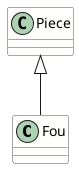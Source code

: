 @startuml
skinparam classBorderColor #4F4F4F
skinparam classBackgroundColor #FFFFFD

class Fou extends Piece{

}

@enduml